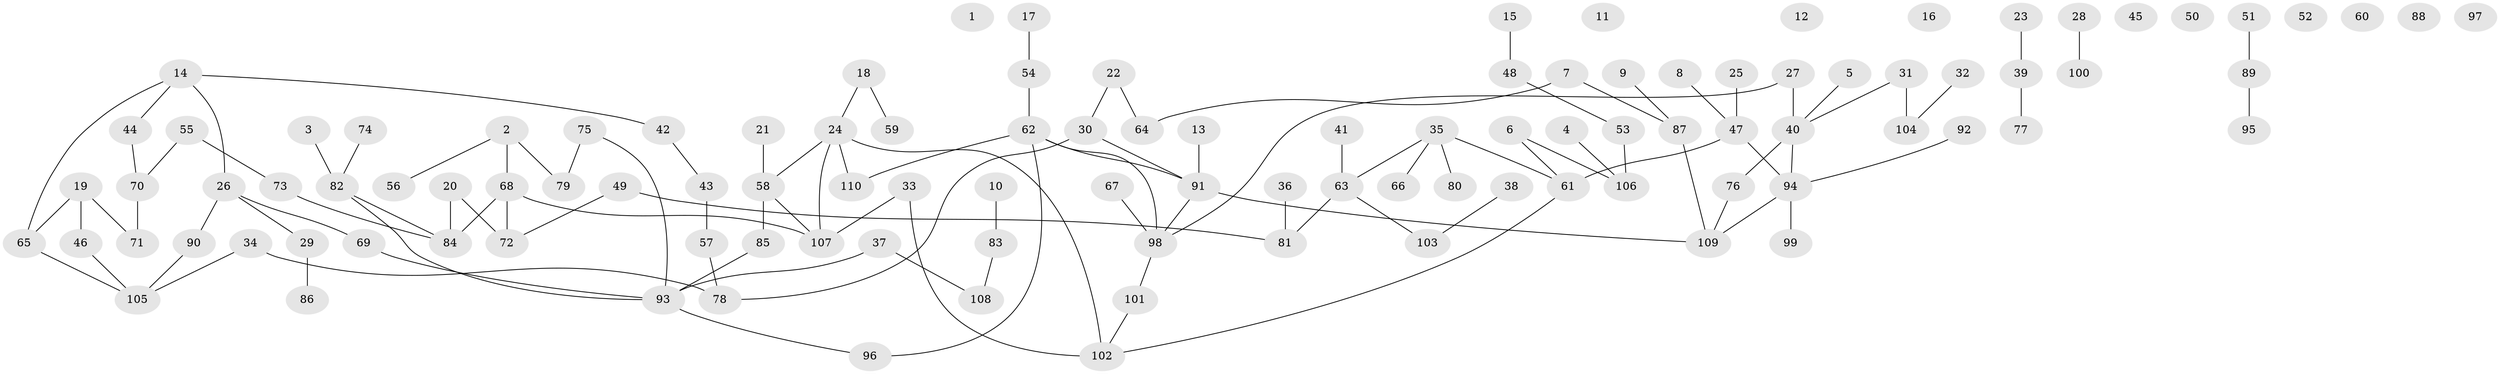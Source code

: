 // coarse degree distribution, {5: 0.047619047619047616, 4: 0.047619047619047616, 1: 0.3333333333333333, 6: 0.09523809523809523, 2: 0.38095238095238093, 7: 0.09523809523809523}
// Generated by graph-tools (version 1.1) at 2025/48/03/04/25 22:48:18]
// undirected, 110 vertices, 115 edges
graph export_dot {
  node [color=gray90,style=filled];
  1;
  2;
  3;
  4;
  5;
  6;
  7;
  8;
  9;
  10;
  11;
  12;
  13;
  14;
  15;
  16;
  17;
  18;
  19;
  20;
  21;
  22;
  23;
  24;
  25;
  26;
  27;
  28;
  29;
  30;
  31;
  32;
  33;
  34;
  35;
  36;
  37;
  38;
  39;
  40;
  41;
  42;
  43;
  44;
  45;
  46;
  47;
  48;
  49;
  50;
  51;
  52;
  53;
  54;
  55;
  56;
  57;
  58;
  59;
  60;
  61;
  62;
  63;
  64;
  65;
  66;
  67;
  68;
  69;
  70;
  71;
  72;
  73;
  74;
  75;
  76;
  77;
  78;
  79;
  80;
  81;
  82;
  83;
  84;
  85;
  86;
  87;
  88;
  89;
  90;
  91;
  92;
  93;
  94;
  95;
  96;
  97;
  98;
  99;
  100;
  101;
  102;
  103;
  104;
  105;
  106;
  107;
  108;
  109;
  110;
  2 -- 56;
  2 -- 68;
  2 -- 79;
  3 -- 82;
  4 -- 106;
  5 -- 40;
  6 -- 61;
  6 -- 106;
  7 -- 64;
  7 -- 87;
  8 -- 47;
  9 -- 87;
  10 -- 83;
  13 -- 91;
  14 -- 26;
  14 -- 42;
  14 -- 44;
  14 -- 65;
  15 -- 48;
  17 -- 54;
  18 -- 24;
  18 -- 59;
  19 -- 46;
  19 -- 65;
  19 -- 71;
  20 -- 72;
  20 -- 84;
  21 -- 58;
  22 -- 30;
  22 -- 64;
  23 -- 39;
  24 -- 58;
  24 -- 102;
  24 -- 107;
  24 -- 110;
  25 -- 47;
  26 -- 29;
  26 -- 69;
  26 -- 90;
  27 -- 40;
  27 -- 98;
  28 -- 100;
  29 -- 86;
  30 -- 78;
  30 -- 91;
  31 -- 40;
  31 -- 104;
  32 -- 104;
  33 -- 102;
  33 -- 107;
  34 -- 78;
  34 -- 105;
  35 -- 61;
  35 -- 63;
  35 -- 66;
  35 -- 80;
  36 -- 81;
  37 -- 93;
  37 -- 108;
  38 -- 103;
  39 -- 77;
  40 -- 76;
  40 -- 94;
  41 -- 63;
  42 -- 43;
  43 -- 57;
  44 -- 70;
  46 -- 105;
  47 -- 61;
  47 -- 94;
  48 -- 53;
  49 -- 72;
  49 -- 81;
  51 -- 89;
  53 -- 106;
  54 -- 62;
  55 -- 70;
  55 -- 73;
  57 -- 78;
  58 -- 85;
  58 -- 107;
  61 -- 102;
  62 -- 91;
  62 -- 96;
  62 -- 98;
  62 -- 110;
  63 -- 81;
  63 -- 103;
  65 -- 105;
  67 -- 98;
  68 -- 72;
  68 -- 84;
  68 -- 107;
  69 -- 93;
  70 -- 71;
  73 -- 84;
  74 -- 82;
  75 -- 79;
  75 -- 93;
  76 -- 109;
  82 -- 84;
  82 -- 93;
  83 -- 108;
  85 -- 93;
  87 -- 109;
  89 -- 95;
  90 -- 105;
  91 -- 98;
  91 -- 109;
  92 -- 94;
  93 -- 96;
  94 -- 99;
  94 -- 109;
  98 -- 101;
  101 -- 102;
}
